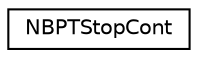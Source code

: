 digraph "Graphical Class Hierarchy"
{
  edge [fontname="Helvetica",fontsize="10",labelfontname="Helvetica",labelfontsize="10"];
  node [fontname="Helvetica",fontsize="10",shape=record];
  rankdir="LR";
  Node0 [label="NBPTStopCont",height=0.2,width=0.4,color="black", fillcolor="white", style="filled",URL="$db/d50/class_n_b_p_t_stop_cont.html"];
}
